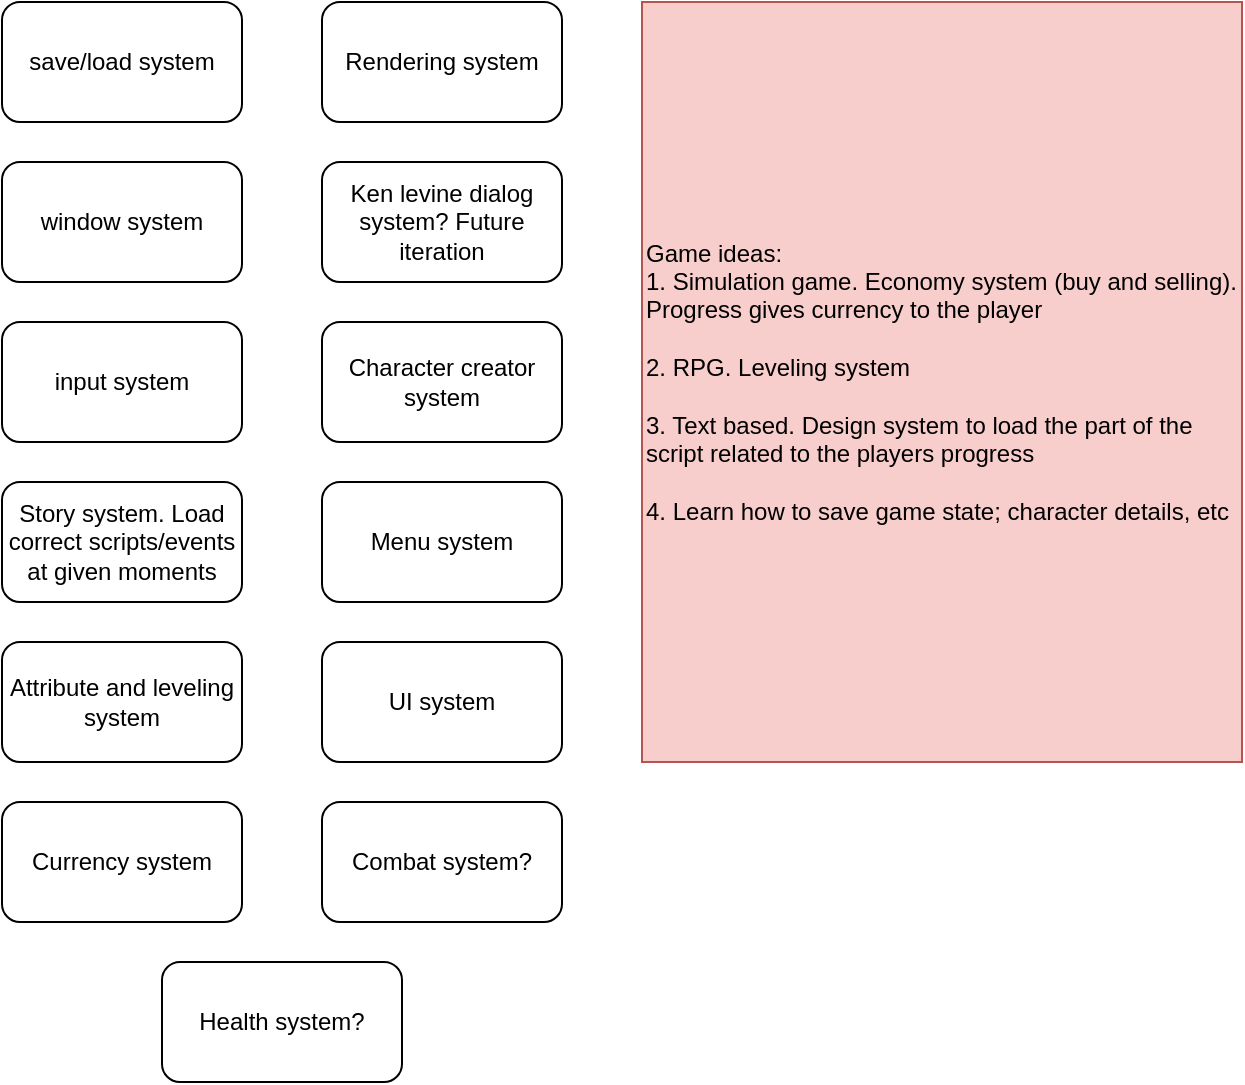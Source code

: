 <mxfile version="20.8.5" type="device" pages="2"><diagram id="AS7Ylvd2N-wEVdI7lPi-" name="Pre Production 1"><mxGraphModel dx="1824" dy="860" grid="1" gridSize="10" guides="1" tooltips="1" connect="1" arrows="1" fold="1" page="1" pageScale="1" pageWidth="827" pageHeight="1169" math="0" shadow="0"><root><mxCell id="0"/><mxCell id="1" parent="0"/><mxCell id="osXjqznMfTXqXAnp79FO-1" value="Combat system?" style="rounded=1;whiteSpace=wrap;html=1;" parent="1" vertex="1"><mxGeometry x="200" y="600" width="120" height="60" as="geometry"/></mxCell><mxCell id="osXjqznMfTXqXAnp79FO-2" value="UI system" style="rounded=1;whiteSpace=wrap;html=1;" parent="1" vertex="1"><mxGeometry x="200" y="520" width="120" height="60" as="geometry"/></mxCell><mxCell id="osXjqznMfTXqXAnp79FO-3" value="Menu system" style="rounded=1;whiteSpace=wrap;html=1;" parent="1" vertex="1"><mxGeometry x="200" y="440" width="120" height="60" as="geometry"/></mxCell><mxCell id="osXjqznMfTXqXAnp79FO-4" value="Character creator system" style="rounded=1;whiteSpace=wrap;html=1;" parent="1" vertex="1"><mxGeometry x="200" y="360" width="120" height="60" as="geometry"/></mxCell><mxCell id="osXjqznMfTXqXAnp79FO-5" value="Ken levine dialog system? Future iteration" style="rounded=1;whiteSpace=wrap;html=1;" parent="1" vertex="1"><mxGeometry x="200" y="280" width="120" height="60" as="geometry"/></mxCell><mxCell id="osXjqznMfTXqXAnp79FO-6" value="Rendering system" style="rounded=1;whiteSpace=wrap;html=1;" parent="1" vertex="1"><mxGeometry x="200" y="200" width="120" height="60" as="geometry"/></mxCell><mxCell id="osXjqznMfTXqXAnp79FO-7" value="Attribute and leveling system" style="rounded=1;whiteSpace=wrap;html=1;" parent="1" vertex="1"><mxGeometry x="40" y="520" width="120" height="60" as="geometry"/></mxCell><mxCell id="osXjqznMfTXqXAnp79FO-8" value="Currency system" style="rounded=1;whiteSpace=wrap;html=1;" parent="1" vertex="1"><mxGeometry x="40" y="600" width="120" height="60" as="geometry"/></mxCell><mxCell id="osXjqznMfTXqXAnp79FO-9" value="Story system. Load correct scripts/events at given moments" style="rounded=1;whiteSpace=wrap;html=1;" parent="1" vertex="1"><mxGeometry x="40" y="440" width="120" height="60" as="geometry"/></mxCell><mxCell id="osXjqznMfTXqXAnp79FO-11" value="input system" style="rounded=1;whiteSpace=wrap;html=1;" parent="1" vertex="1"><mxGeometry x="40" y="360" width="120" height="60" as="geometry"/></mxCell><mxCell id="osXjqznMfTXqXAnp79FO-12" value="window system" style="rounded=1;whiteSpace=wrap;html=1;" parent="1" vertex="1"><mxGeometry x="40" y="280" width="120" height="60" as="geometry"/></mxCell><mxCell id="osXjqznMfTXqXAnp79FO-13" value="save/load system" style="rounded=1;whiteSpace=wrap;html=1;" parent="1" vertex="1"><mxGeometry x="40" y="200" width="120" height="60" as="geometry"/></mxCell><mxCell id="osXjqznMfTXqXAnp79FO-15" value="Game ideas:&lt;br&gt;1. Simulation game. Economy system (buy and selling). Progress gives currency to the player&lt;br&gt;&lt;br&gt;2. RPG. Leveling system&lt;br&gt;&lt;br&gt;3. Text based. Design system to load the part of the script related to the players progress&lt;br&gt;&lt;br&gt;4. Learn how to save game state; character details, etc" style="rounded=0;whiteSpace=wrap;html=1;align=left;fillColor=#f8cecc;strokeColor=#b85450;" parent="1" vertex="1"><mxGeometry x="360" y="200" width="300" height="380" as="geometry"/></mxCell><mxCell id="osXjqznMfTXqXAnp79FO-16" value="Health system?" style="rounded=1;whiteSpace=wrap;html=1;" parent="1" vertex="1"><mxGeometry x="120" y="680" width="120" height="60" as="geometry"/></mxCell></root></mxGraphModel></diagram><diagram id="xz_81B3QfIbyzHN2evE5" name="marketplace database"><mxGraphModel dx="1824" dy="860" grid="1" gridSize="10" guides="1" tooltips="1" connect="1" arrows="1" fold="1" page="1" pageScale="1" pageWidth="827" pageHeight="1169" math="0" shadow="0"><root><mxCell id="0"/><mxCell id="1" parent="0"/><mxCell id="0PHeWR5TqjY79L7D3aI2-1" value="user" style="rounded=0;whiteSpace=wrap;html=1;" vertex="1" parent="1"><mxGeometry x="80" y="160" width="120" height="60" as="geometry"/></mxCell><mxCell id="0PHeWR5TqjY79L7D3aI2-2" value="address" style="rounded=0;whiteSpace=wrap;html=1;" vertex="1" parent="1"><mxGeometry x="80" y="80" width="120" height="60" as="geometry"/></mxCell><mxCell id="0PHeWR5TqjY79L7D3aI2-3" value="offer" style="rounded=0;whiteSpace=wrap;html=1;" vertex="1" parent="1"><mxGeometry x="240" y="280" width="120" height="60" as="geometry"/></mxCell><mxCell id="0PHeWR5TqjY79L7D3aI2-4" value="payment method" style="rounded=0;whiteSpace=wrap;html=1;" vertex="1" parent="1"><mxGeometry x="240" y="360" width="120" height="60" as="geometry"/></mxCell><mxCell id="0PHeWR5TqjY79L7D3aI2-5" value="creator" style="rounded=0;whiteSpace=wrap;html=1;" vertex="1" parent="1"><mxGeometry x="240" y="180" width="120" height="60" as="geometry"/></mxCell><mxCell id="0PHeWR5TqjY79L7D3aI2-6" value="buyer" style="rounded=0;whiteSpace=wrap;html=1;" vertex="1" parent="1"><mxGeometry x="240" y="100" width="120" height="60" as="geometry"/></mxCell><mxCell id="0PHeWR5TqjY79L7D3aI2-7" value="purchase" style="rounded=0;whiteSpace=wrap;html=1;" vertex="1" parent="1"><mxGeometry x="80" y="320" width="120" height="60" as="geometry"/></mxCell><mxCell id="0PHeWR5TqjY79L7D3aI2-8" value="product" style="rounded=0;whiteSpace=wrap;html=1;" vertex="1" parent="1"><mxGeometry x="80" y="240" width="120" height="60" as="geometry"/></mxCell></root></mxGraphModel></diagram></mxfile>